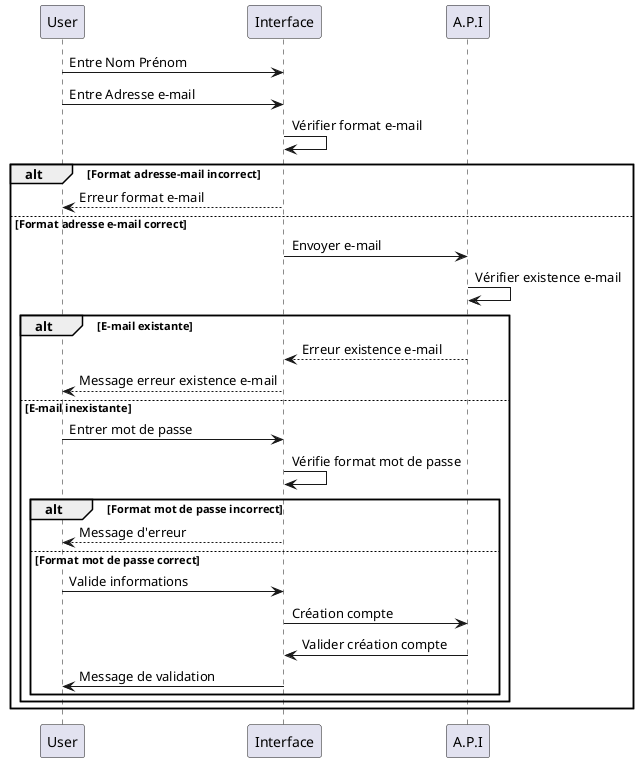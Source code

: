 @startuml
User -> Interface: Entre Nom Prénom
User -> Interface : Entre Adresse e-mail
Interface -> Interface : Vérifier format e-mail
alt Format adresse-mail incorrect
    User <-- Interface #red : Erreur format e-mail
else Format adresse e-mail correct
    Interface -> A.P.I : Envoyer e-mail
    A.P.I -> A.P.I : Vérifier existence e-mail
    alt E-mail existante
        Interface <-- A.P.I : Erreur existence e-mail
        Interface --> User : Message erreur existence e-mail
    else E-mail inexistante
        User -> Interface : Entrer mot de passe
        Interface -> Interface : Vérifie format mot de passe
        alt Format mot de passe incorrect
            User <-- Interface: Message d'erreur
        else Format mot de passe correct
            User -> Interface : Valide informations
            Interface -> A.P.I : Création compte
            A.P.I -> Interface : Valider création compte
            Interface -> User : Message de validation
        end
    end

end
@enduml